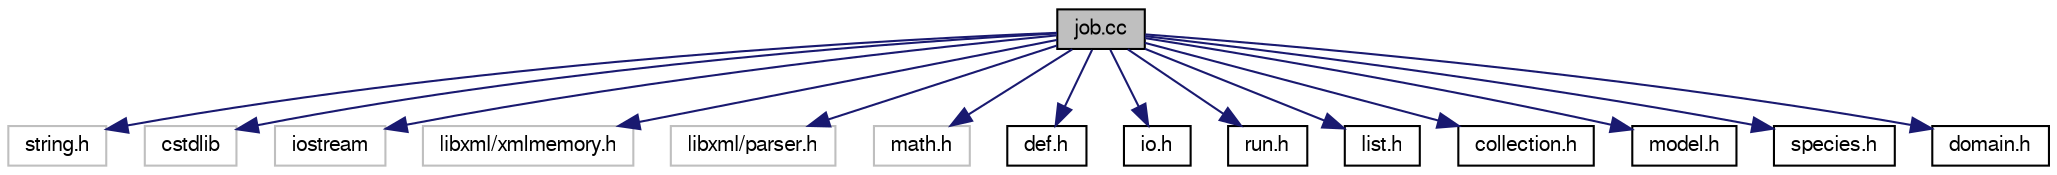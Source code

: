 digraph G
{
  edge [fontname="FreeSans",fontsize="10",labelfontname="FreeSans",labelfontsize="10"];
  node [fontname="FreeSans",fontsize="10",shape=record];
  Node1 [label="job.cc",height=0.2,width=0.4,color="black", fillcolor="grey75", style="filled" fontcolor="black"];
  Node1 -> Node2 [color="midnightblue",fontsize="10",style="solid"];
  Node2 [label="string.h",height=0.2,width=0.4,color="grey75", fillcolor="white", style="filled"];
  Node1 -> Node3 [color="midnightblue",fontsize="10",style="solid"];
  Node3 [label="cstdlib",height=0.2,width=0.4,color="grey75", fillcolor="white", style="filled"];
  Node1 -> Node4 [color="midnightblue",fontsize="10",style="solid"];
  Node4 [label="iostream",height=0.2,width=0.4,color="grey75", fillcolor="white", style="filled"];
  Node1 -> Node5 [color="midnightblue",fontsize="10",style="solid"];
  Node5 [label="libxml/xmlmemory.h",height=0.2,width=0.4,color="grey75", fillcolor="white", style="filled"];
  Node1 -> Node6 [color="midnightblue",fontsize="10",style="solid"];
  Node6 [label="libxml/parser.h",height=0.2,width=0.4,color="grey75", fillcolor="white", style="filled"];
  Node1 -> Node7 [color="midnightblue",fontsize="10",style="solid"];
  Node7 [label="math.h",height=0.2,width=0.4,color="grey75", fillcolor="white", style="filled"];
  Node1 -> Node8 [color="midnightblue",fontsize="10",style="solid"];
  Node8 [label="def.h",height=0.2,width=0.4,color="black", fillcolor="white", style="filled",URL="$def_8h.html"];
  Node1 -> Node9 [color="midnightblue",fontsize="10",style="solid"];
  Node9 [label="io.h",height=0.2,width=0.4,color="black", fillcolor="white", style="filled",URL="$io_8h.html"];
  Node1 -> Node10 [color="midnightblue",fontsize="10",style="solid"];
  Node10 [label="run.h",height=0.2,width=0.4,color="black", fillcolor="white", style="filled",URL="$run_8h.html"];
  Node1 -> Node11 [color="midnightblue",fontsize="10",style="solid"];
  Node11 [label="list.h",height=0.2,width=0.4,color="black", fillcolor="white", style="filled",URL="$list_8h.html"];
  Node1 -> Node12 [color="midnightblue",fontsize="10",style="solid"];
  Node12 [label="collection.h",height=0.2,width=0.4,color="black", fillcolor="white", style="filled",URL="$collection_8h.html"];
  Node1 -> Node13 [color="midnightblue",fontsize="10",style="solid"];
  Node13 [label="model.h",height=0.2,width=0.4,color="black", fillcolor="white", style="filled",URL="$model_8h.html"];
  Node1 -> Node14 [color="midnightblue",fontsize="10",style="solid"];
  Node14 [label="species.h",height=0.2,width=0.4,color="black", fillcolor="white", style="filled",URL="$species_8h.html"];
  Node1 -> Node15 [color="midnightblue",fontsize="10",style="solid"];
  Node15 [label="domain.h",height=0.2,width=0.4,color="black", fillcolor="white", style="filled",URL="$domain_8h.html"];
}
